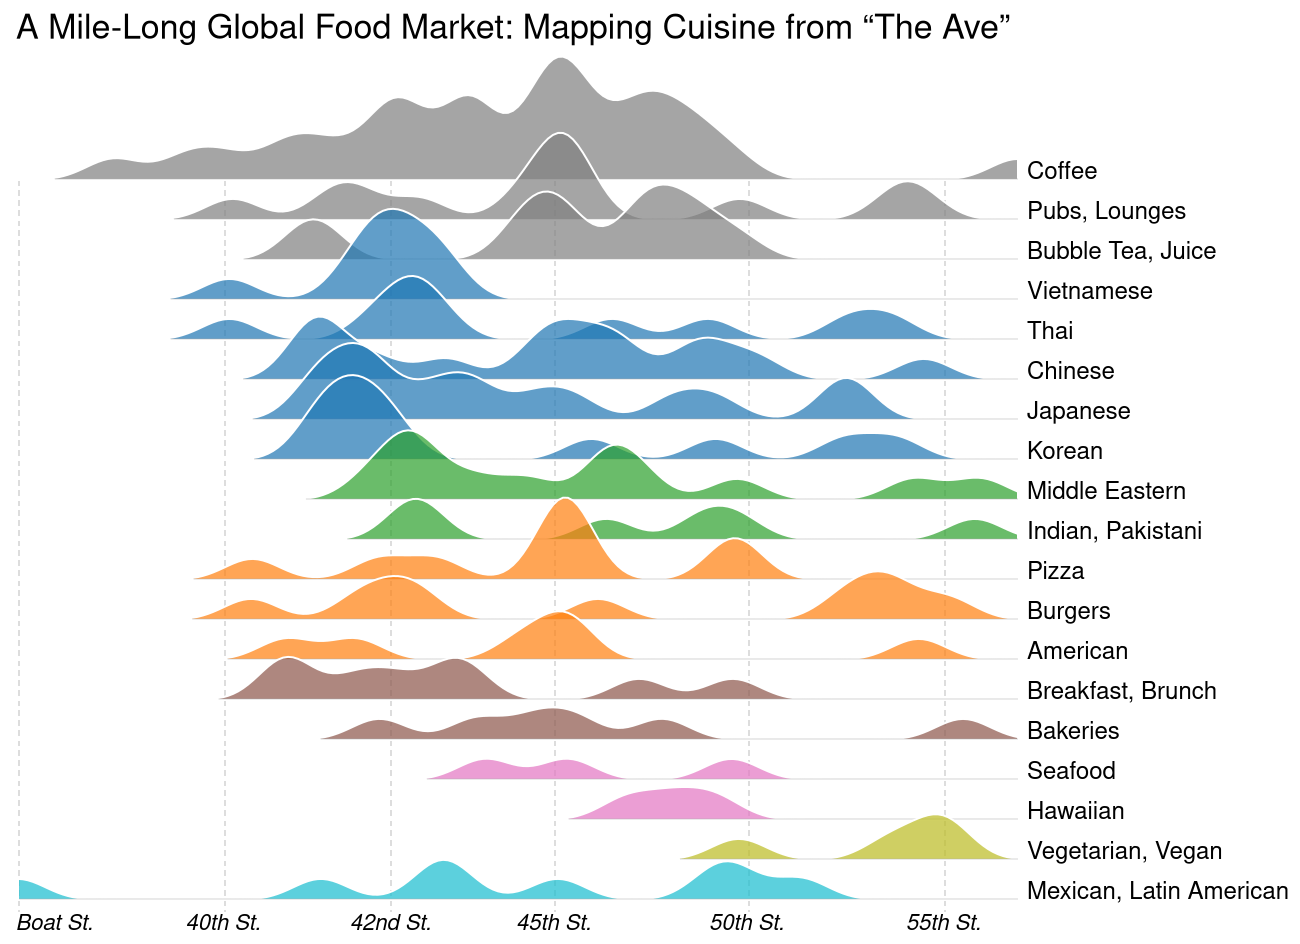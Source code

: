 {
  "": "https://vega.github.io/schema/vega/v5.json",
  "description": "Area charts showing the density of cuisine options in Seattle's U-District.",
  "width": 500,
  "height": 380,
  "padding": 5,
  "autosize": "pad",
  "config": {
    "text": {
      "font": "Ideal Sans, Avenir Next, Helvetica"
    },
    "title": {
      "font": "Ideal Sans, Avenir Next, Helvetica",
      "fontWeight": 500,
      "fontSize": 17,
      "limit": -1
    },
    "axis": {
      "labelFont": "Ideal Sans, Avenir Next, Helvetica",
      "labelFontSize": 12
    }
  },
  "signals": [
    {
      "name": "size",
      "value": 2.3
    },
    {
      "name": "domainMax",
      "value": 5000
    },
    {
      "name": "bandwidth",
      "value": 0.0005
    },
    {
      "name": "offsets",
      "value": {
        "bubbletea": -1,
        "chinese": -1.5,
        "japanese": -2,
        "korean": -3,
        "mideastern": -2,
        "indian": -1,
        "breakfast": -3.5,
        "latin": 31
      }
    },
    {
      "name": "categories",
      "value": [
        "coffee",
        "drinks",
        "bubbletea",
        "vietnamese",
        "thai",
        "chinese",
        "japanese",
        "korean",
        "mideastern",
        "indian",
        "burgers",
        "pizza",
        "american",
        "breakfast",
        "bakeries",
        "seafood",
        "hawaiian",
        "veg",
        "latin"
      ]
    },
    {
      "name": "names",
      "value": [
        "Coffee",
        "Pubs, Lounges",
        "Bubble Tea, Juice",
        "Vietnamese",
        "Thai",
        "Chinese",
        "Japanese",
        "Korean",
        "Middle Eastern",
        "Indian, Pakistani",
        "Pizza",
        "Burgers",
        "American",
        "Breakfast, Brunch",
        "Bakeries",
        "Seafood",
        "Hawaiian",
        "Vegetarian, Vegan",
        "Mexican, Latin American"
      ]
    },
    {
      "name": "colors",
      "value": [
        "#7f7f7f",
        "#7f7f7f",
        "#7f7f7f",
        "#1f77b4",
        "#1f77b4",
        "#1f77b4",
        "#1f77b4",
        "#1f77b4",
        "#2ca02c",
        "#2ca02c",
        "#ff7f0e",
        "#ff7f0e",
        "#ff7f0e",
        "#8c564b",
        "#8c564b",
        "#e377c2",
        "#e377c2",
        "#bcbd22",
        "#17becf"
      ]
    }
  ],
  "data": [
    {
      "name": "source",
      "values": [
        {
          "key": "bakeries",
          "lat": 47.66887
        },
        {
          "key": "bakeries",
          "lat": 47.6617813110352
        },
        {
          "key": "bakeries",
          "lat": 47.65998
        },
        {
          "key": "bakeries",
          "lat": 47.6633732020855
        },
        {
          "key": "bakeries",
          "lat": 47.6582099
        },
        {
          "key": "bakeries",
          "lat": 47.66105
        },
        {
          "key": "indian",
          "lat": 47.669083
        },
        {
          "key": "indian",
          "lat": 47.6647397425756
        },
        {
          "key": "indian",
          "lat": 47.65898
        },
        {
          "key": "indian",
          "lat": 47.6641
        },
        {
          "key": "indian",
          "lat": 47.6587699
        },
        {
          "key": "indian",
          "lat": 47.6623521
        },
        {
          "key": "hawaiian",
          "lat": 47.664349
        },
        {
          "key": "hawaiian",
          "lat": 47.6627388
        },
        {
          "key": "hawaiian",
          "lat": 47.66359
        },
        {
          "key": "korean",
          "lat": 47.658201
        },
        {
          "key": "korean",
          "lat": 47.664349
        },
        {
          "key": "korean",
          "lat": 47.65714
        },
        {
          "key": "korean",
          "lat": 47.66671
        },
        {
          "key": "korean",
          "lat": 47.65847
        },
        {
          "key": "korean",
          "lat": 47.667652
        },
        {
          "key": "korean",
          "lat": 47.66208
        },
        {
          "key": "korean",
          "lat": 47.6577399
        },
        {
          "key": "korean",
          "lat": 47.6571884155273
        },
        {
          "key": "korean",
          "lat": 47.6577399
        },
        {
          "key": "burgers",
          "lat": 47.6616432
        },
        {
          "key": "burgers",
          "lat": 47.659244
        },
        {
          "key": "burgers",
          "lat": 47.66464
        },
        {
          "key": "burgers",
          "lat": 47.6616201
        },
        {
          "key": "burgers",
          "lat": 47.66171
        },
        {
          "key": "burgers",
          "lat": 47.6582099
        },
        {
          "key": "burgers",
          "lat": 47.6614373897426
        },
        {
          "key": "burgers",
          "lat": 47.66476
        },
        {
          "key": "burgers",
          "lat": 47.655889079095
        },
        {
          "key": "bubbletea",
          "lat": 47.661484
        },
        {
          "key": "bubbletea",
          "lat": 47.664773
        },
        {
          "key": "bubbletea",
          "lat": 47.6638174140586
        },
        {
          "key": "bubbletea",
          "lat": 47.6628435
        },
        {
          "key": "bubbletea",
          "lat": 47.6608
        },
        {
          "key": "bubbletea",
          "lat": 47.65714
        },
        {
          "key": "bubbletea",
          "lat": 47.664073559291
        },
        {
          "key": "bubbletea",
          "lat": 47.66325
        },
        {
          "key": "bubbletea",
          "lat": 47.66105
        },
        {
          "key": "bubbletea",
          "lat": 47.661621
        },
        {
          "key": "bubbletea",
          "lat": 47.66325
        },
        {
          "key": "bubbletea",
          "lat": 47.6568748203069
        },
        {
          "key": "seafood",
          "lat": 47.66015
        },
        {
          "key": "seafood",
          "lat": 47.66464
        },
        {
          "key": "seafood",
          "lat": 47.6616432
        },
        {
          "key": "veg",
          "lat": 47.66838
        },
        {
          "key": "veg",
          "lat": 47.664773
        },
        {
          "key": "veg",
          "lat": 47.6675671
        },
        {
          "key": "veg",
          "lat": 47.6686016
        },
        {
          "key": "vietnamese",
          "lat": 47.65822
        },
        {
          "key": "vietnamese",
          "lat": 47.65919
        },
        {
          "key": "vietnamese",
          "lat": 47.6581344604492
        },
        {
          "key": "vietnamese",
          "lat": 47.6594222814143
        },
        {
          "key": "vietnamese",
          "lat": 47.6577
        },
        {
          "key": "vietnamese",
          "lat": 47.65547
        },
        {
          "key": "vietnamese",
          "lat": 47.6584999
        },
        {
          "key": "vietnamese",
          "lat": 47.65878
        },
        {
          "key": "latin",
          "lat": 47.6647592219734
        },
        {
          "key": "latin",
          "lat": 47.65714
        },
        {
          "key": "latin",
          "lat": 47.6659099
        },
        {
          "key": "latin",
          "lat": 47.65923
        },
        {
          "key": "latin",
          "lat": 47.65161
        },
        {
          "key": "latin",
          "lat": 47.6643199
        },
        {
          "key": "latin",
          "lat": 47.6595391
        },
        {
          "key": "latin",
          "lat": 47.6614673237322
        },
        {
          "key": "japanese",
          "lat": 47.66671
        },
        {
          "key": "japanese",
          "lat": 47.664349
        },
        {
          "key": "japanese",
          "lat": 47.6617467
        },
        {
          "key": "japanese",
          "lat": 47.6599989831448
        },
        {
          "key": "japanese",
          "lat": 47.6580970623725
        },
        {
          "key": "japanese",
          "lat": 47.6610565185547
        },
        {
          "key": "japanese",
          "lat": 47.657078
        },
        {
          "key": "japanese",
          "lat": 47.65964
        },
        {
          "key": "japanese",
          "lat": 47.6667608320713
        },
        {
          "key": "japanese",
          "lat": 47.65799
        },
        {
          "key": "japanese",
          "lat": 47.66359
        },
        {
          "key": "japanese",
          "lat": 47.6577399
        },
        {
          "key": "japanese",
          "lat": 47.6571884155273
        },
        {
          "key": "japanese",
          "lat": 47.65902
        },
        {
          "key": "breakfast",
          "lat": 47.6646650792784
        },
        {
          "key": "breakfast",
          "lat": 47.6597958
        },
        {
          "key": "breakfast",
          "lat": 47.657772
        },
        {
          "key": "breakfast",
          "lat": 47.66295
        },
        {
          "key": "breakfast",
          "lat": 47.65651
        },
        {
          "key": "breakfast",
          "lat": 47.65851
        },
        {
          "key": "breakfast",
          "lat": 47.6595172
        },
        {
          "key": "breakfast",
          "lat": 47.6565299
        },
        {
          "key": "thai",
          "lat": 47.66679
        },
        {
          "key": "thai",
          "lat": 47.6581344604492
        },
        {
          "key": "thai",
          "lat": 47.6675671
        },
        {
          "key": "thai",
          "lat": 47.662455
        },
        {
          "key": "thai",
          "lat": 47.6588020473719
        },
        {
          "key": "thai",
          "lat": 47.6642113
        },
        {
          "key": "thai",
          "lat": 47.65928
        },
        {
          "key": "thai",
          "lat": 47.6587699
        },
        {
          "key": "thai",
          "lat": 47.65547
        },
        {
          "key": "american",
          "lat": 47.6680599
        },
        {
          "key": "american",
          "lat": 47.657772
        },
        {
          "key": "american",
          "lat": 47.6616432
        },
        {
          "key": "american",
          "lat": 47.65651
        },
        {
          "key": "american",
          "lat": 47.6616201
        },
        {
          "key": "american",
          "lat": 47.6608123779297
        },
        {
          "key": "chinese",
          "lat": 47.6651010477427
        },
        {
          "key": "chinese",
          "lat": 47.66815
        },
        {
          "key": "chinese",
          "lat": 47.6581344604492
        },
        {
          "key": "chinese",
          "lat": 47.66144
        },
        {
          "key": "chinese",
          "lat": 47.66389
        },
        {
          "key": "chinese",
          "lat": 47.66236
        },
        {
          "key": "chinese",
          "lat": 47.65714
        },
        {
          "key": "chinese",
          "lat": 47.66105
        },
        {
          "key": "chinese",
          "lat": 47.6568856156391
        },
        {
          "key": "chinese",
          "lat": 47.662628
        },
        {
          "key": "chinese",
          "lat": 47.6594399
        },
        {
          "key": "chinese",
          "lat": 47.66174
        },
        {
          "key": "chinese",
          "lat": 47.6571884155273
        },
        {
          "key": "chinese",
          "lat": 47.6643
        },
        {
          "key": "mideastern",
          "lat": 47.66244
        },
        {
          "key": "mideastern",
          "lat": 47.66093
        },
        {
          "key": "mideastern",
          "lat": 47.65805
        },
        {
          "key": "mideastern",
          "lat": 47.65991
        },
        {
          "key": "mideastern",
          "lat": 47.6590045
        },
        {
          "key": "mideastern",
          "lat": 47.6647397425756
        },
        {
          "key": "mideastern",
          "lat": 47.6691895
        },
        {
          "key": "mideastern",
          "lat": 47.6587699
        },
        {
          "key": "mideastern",
          "lat": 47.6623521
        },
        {
          "key": "mideastern",
          "lat": 47.66295
        },
        {
          "key": "mideastern",
          "lat": 47.65867
        },
        {
          "key": "mideastern",
          "lat": 47.6679654176159
        },
        {
          "key": "pizza",
          "lat": 47.65847
        },
        {
          "key": "pizza",
          "lat": 47.662201
        },
        {
          "key": "pizza",
          "lat": 47.6686016
        },
        {
          "key": "pizza",
          "lat": 47.66671
        },
        {
          "key": "pizza",
          "lat": 47.65784
        },
        {
          "key": "pizza",
          "lat": 47.66729
        },
        {
          "key": "pizza",
          "lat": 47.667652
        },
        {
          "key": "pizza",
          "lat": 47.658947
        },
        {
          "key": "pizza",
          "lat": 47.6558651
        },
        {
          "key": "drinks",
          "lat": 47.6680599
        },
        {
          "key": "drinks",
          "lat": 47.6617813110352
        },
        {
          "key": "drinks",
          "lat": 47.66479
        },
        {
          "key": "drinks",
          "lat": 47.65553
        },
        {
          "key": "drinks",
          "lat": 47.65784
        },
        {
          "key": "drinks",
          "lat": 47.65735
        },
        {
          "key": "drinks",
          "lat": 47.6614427887238
        },
        {
          "key": "drinks",
          "lat": 47.6614373897426
        },
        {
          "key": "drinks",
          "lat": 47.6608123779297
        },
        {
          "key": "drinks",
          "lat": 47.658947
        },
        {
          "key": "drinks",
          "lat": 47.66171
        },
        {
          "key": "drinks",
          "lat": 47.667652
        },
        {
          "key": "coffee",
          "lat": 47.6597958
        },
        {
          "key": "coffee",
          "lat": 47.6620911
        },
        {
          "key": "coffee",
          "lat": 47.6698722839355
        },
        {
          "key": "coffee",
          "lat": 47.6646650792784
        },
        {
          "key": "coffee",
          "lat": 47.6617813110352
        },
        {
          "key": "coffee",
          "lat": 47.657406
        },
        {
          "key": "coffee",
          "lat": 47.6587736
        },
        {
          "key": "coffee",
          "lat": 47.6638174140586
        },
        {
          "key": "coffee",
          "lat": 47.66148
        },
        {
          "key": "coffee",
          "lat": 47.66114
        },
        {
          "key": "coffee",
          "lat": 47.661484
        },
        {
          "key": "coffee",
          "lat": 47.66325
        },
        {
          "key": "coffee",
          "lat": 47.658561989665
        },
        {
          "key": "coffee",
          "lat": 47.664073559291
        },
        {
          "key": "coffee",
          "lat": 47.65998
        },
        {
          "key": "coffee",
          "lat": 47.6633732020855
        },
        {
          "key": "coffee",
          "lat": 47.6610565185547
        },
        {
          "key": "coffee",
          "lat": 47.66003
        },
        {
          "key": "coffee",
          "lat": 47.65851
        },
        {
          "key": "coffee",
          "lat": 47.6628435
        },
        {
          "key": "coffee",
          "lat": 47.6533553
        },
        {
          "key": "coffee",
          "lat": 47.6553802192211
        },
        {
          "key": "coffee",
          "lat": 47.6595772057772
        },
        {
          "key": "coffee",
          "lat": 47.65818
        },
        {
          "key": "coffee",
          "lat": 47.6546670937183
        },
        {
          "key": "coffee",
          "lat": 47.661621
        },
        {
          "key": "coffee",
          "lat": 47.66279
        },
        {
          "key": "coffee",
          "lat": 47.6563760338137
        },
        {
          "key": "coffee",
          "lat": 47.6568332490467
        }
      ]
    },
    {
      "name": "annotation",
      "values": [
        {
          "name": "Boat St.",
          "align": "left",
          "lat": 47.6516
        },
        {
          "name": "40th St.",
          "align": "center",
          "lat": 47.655363
        },
        {
          "name": "42nd St.",
          "align": "center",
          "lat": 47.6584
        },
        {
          "name": "45th St.",
          "align": "center",
          "lat": 47.6614
        },
        {
          "name": "50th St.",
          "align": "center",
          "lat": 47.664924
        },
        {
          "name": "55th St.",
          "align": "center",
          "lat": 47.668519
        }
      ]
    }
  ],
  "title": {
    "text": "A Mile-Long Global Food Market: Mapping Cuisine from “The Ave”",
    "orient": "top",
    "anchor": "start",
    "frame": "group",
    "encode": {
      "update": {
        "dx": {
          "value": -1
        }
      }
    }
  },
  "scales": [
    {
      "name": "xscale",
      "type": "linear",
      "range": "width",
      "zero": false,
      "domain": {
        "data": "source",
        "field": "lat"
      }
    },
    {
      "name": "yscale",
      "type": "band",
      "range": "height",
      "round": true,
      "padding": 0,
      "domain": {
        "signal": "categories"
      }
    },
    {
      "name": "color",
      "type": "ordinal",
      "range": {
        "signal": "colors"
      },
      "domain": {
        "signal": "categories"
      }
    },
    {
      "name": "names",
      "type": "ordinal",
      "domain": {
        "signal": "categories"
      },
      "range": {
        "signal": "names"
      }
    }
  ],
  "axes": [
    {
      "orient": "right",
      "scale": "yscale",
      "domain": false,
      "ticks": false,
      "encode": {
        "labels": {
          "update": {
            "dx": {
              "value": 2
            },
            "dy": {
              "value": 2
            },
            "y": {
              "scale": "yscale",
              "field": "value",
              "band": 1
            },
            "text": {
              "scale": "names",
              "field": "value"
            },
            "baseline": {
              "value": "bottom"
            }
          }
        }
      }
    }
  ],
  "marks": [
    {
      "type": "rule",
      "from": {
        "data": "annotation"
      },
      "encode": {
        "update": {
          "x": {
            "signal": "round(scale('xscale', datum.lat)) + 0.5"
          },
          "y": {
            "value": 20
          },
          "x2": {
            "signal": "round(scale('xscale', datum.lat)) + 0.5"
          },
          "y2": {
            "signal": "height",
            "offset": 6
          },
          "stroke": {
            "value": "#ddd"
          },
          "strokeDash": {
            "value": [
              3,
              2
            ]
          }
        }
      }
    },
    {
      "type": "text",
      "from": {
        "data": "annotation"
      },
      "encode": {
        "update": {
          "x": {
            "scale": "xscale",
            "field": "lat",
            "offset": 0
          },
          "dx": {
            "signal": "datum.align === 'left' ? -1 : 0"
          },
          "y": {
            "signal": "height",
            "offset": 6
          },
          "align": {
            "field": "align"
          },
          "baseline": {
            "value": "top"
          },
          "text": {
            "field": "name"
          },
          "fontStyle": {
            "value": "italic"
          }
        }
      }
    },
    {
      "type": "group",
      "from": {
        "facet": {
          "data": "source",
          "name": "category",
          "groupby": "key",
          "aggregate": {
            "ops": [
              "min",
              "max",
              "count"
            ],
            "fields": [
              "lat",
              "lat",
              "lat"
            ],
            "as": [
              "min_lat",
              "max_lat",
              "count"
            ]
          }
        }
      },
      "encode": {
        "update": {
          "y": {
            "scale": "yscale",
            "field": "key"
          },
          "width": {
            "signal": "width"
          },
          "height": {
            "scale": "yscale",
            "band": 1
          }
        }
      },
      "sort": {
        "field": "y",
        "order": "ascending"
      },
      "signals": [
        {
          "name": "height",
          "update": "bandwidth('yscale')"
        }
      ],
      "data": [
        {
          "name": "density",
          "source": "category",
          "transform": [
            {
              "type": "density",
              "steps": 200,
              "extent": {
                "signal": "domain('xscale')"
              },
              "distribution": {
                "function": "kde",
                "field": "lat",
                "bandwidth": {
                  "signal": "bandwidth"
                }
              }
            }
          ]
        }
      ],
      "scales": [
        {
          "name": "yinner",
          "type": "linear",
          "range": [
            {
              "signal": "height"
            },
            {
              "signal": "0 - size * height"
            }
          ],
          "domain": [
            0,
            {
              "signal": "domainMax"
            }
          ]
        }
      ],
      "marks": [
        {
          "type": "area",
          "from": {
            "data": "density"
          },
          "encode": {
            "enter": {
              "fill": {
                "scale": "color",
                "field": {
                  "parent": "key"
                }
              },
              "fillOpacity": {
                "value": 0.7
              },
              "stroke": {
                "value": "white"
              },
              "strokeWidth": {
                "value": 1
              }
            },
            "update": {
              "x": {
                "scale": "xscale",
                "field": "value"
              },
              "y": {
                "scale": "yinner",
                "signal": "parent.count * datum.density"
              },
              "y2": {
                "scale": "yinner",
                "value": 0
              }
            }
          }
        },
        {
          "type": "rule",
          "clip": true,
          "encode": {
            "update": {
              "y": {
                "signal": "height",
                "offset": -0.5
              },
              "x": {
                "scale": "xscale",
                "field": {
                  "parent": "min_lat"
                },
                "offset": {
                  "signal": "scale('xscale', 0) - scale('xscale', 2*bandwidth) + (offsets[parent.key] || 1) - 3"
                }
              },
              "x2": {
                "signal": "width"
              },
              "stroke": {
                "value": "#aaa"
              },
              "strokeWidth": {
                "value": 0.25
              },
              "strokeOpacity": {
                "value": 1
              }
            }
          }
        },
        {
          "type": "symbol",
          "from": {
            "data": "category"
          },
          "encode": {
            "enter": {
              "fillOpacity": {
                "value": 0
              },
              "size": {
                "value": 50
              },
              "tooltip": {
                "field": "name"
              }
            },
            "update": {
              "x": {
                "scale": "xscale",
                "field": "lat"
              },
              "y": {
                "scale": "yscale",
                "band": 0.5
              },
              "fill": {
                "scale": "color",
                "field": "key"
              }
            }
          }
        }
      ]
    }
  ]
}
